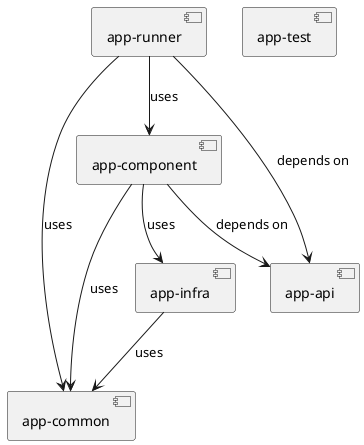 @startuml

' 定义模块
component "app-common" as common
component "app-infra" as infra
component "app-runner" as runner
component "app-component" as comp
component "app-api" as api
component "app-test" as test

' 定义依赖关系
runner --> api : depends on
runner --> common : uses
runner --> comp : uses

comp --> api: depends on
comp --> infra: uses
comp --> common: uses

infra --> common: uses

@enduml
